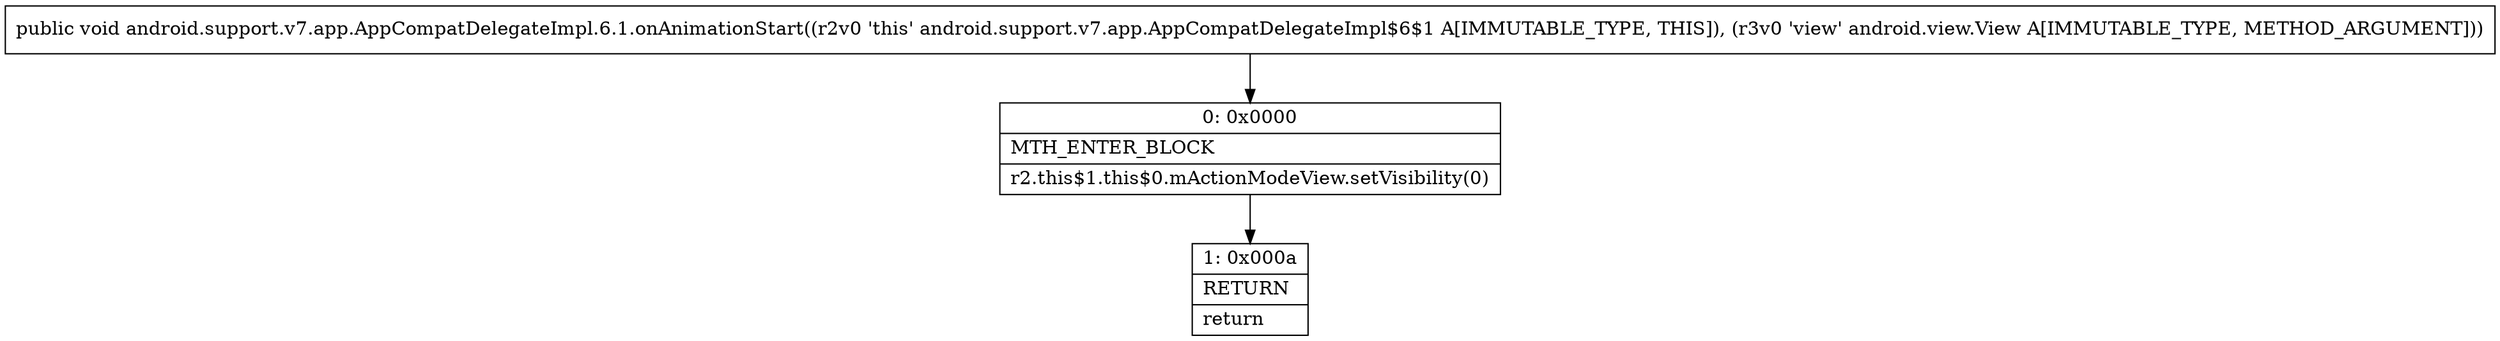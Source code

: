 digraph "CFG forandroid.support.v7.app.AppCompatDelegateImpl.6.1.onAnimationStart(Landroid\/view\/View;)V" {
Node_0 [shape=record,label="{0\:\ 0x0000|MTH_ENTER_BLOCK\l|r2.this$1.this$0.mActionModeView.setVisibility(0)\l}"];
Node_1 [shape=record,label="{1\:\ 0x000a|RETURN\l|return\l}"];
MethodNode[shape=record,label="{public void android.support.v7.app.AppCompatDelegateImpl.6.1.onAnimationStart((r2v0 'this' android.support.v7.app.AppCompatDelegateImpl$6$1 A[IMMUTABLE_TYPE, THIS]), (r3v0 'view' android.view.View A[IMMUTABLE_TYPE, METHOD_ARGUMENT])) }"];
MethodNode -> Node_0;
Node_0 -> Node_1;
}

